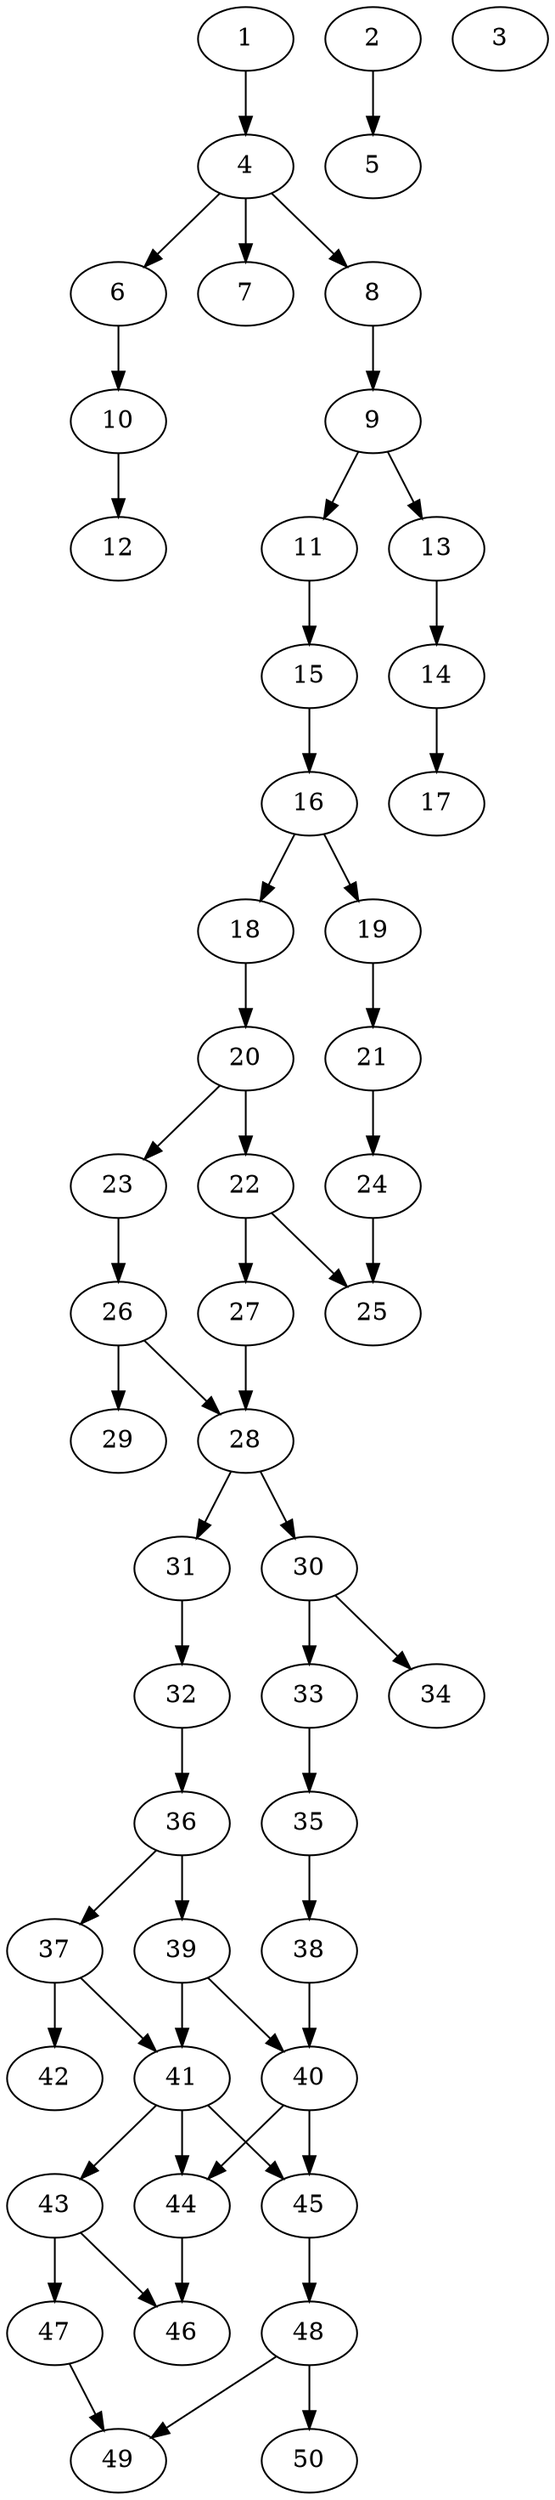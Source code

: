 // DAG automatically generated by daggen at Thu Oct  3 14:07:58 2019
// ./daggen --dot -n 50 --ccr 0.3 --fat 0.3 --regular 0.7 --density 0.5 --mindata 5242880 --maxdata 52428800 
digraph G {
  1 [size="140721493", alpha="0.14", expect_size="42216448"] 
  1 -> 4 [size ="42216448"]
  2 [size="168263680", alpha="0.09", expect_size="50479104"] 
  2 -> 5 [size ="50479104"]
  3 [size="133461333", alpha="0.12", expect_size="40038400"] 
  4 [size="28474027", alpha="0.09", expect_size="8542208"] 
  4 -> 6 [size ="8542208"]
  4 -> 7 [size ="8542208"]
  4 -> 8 [size ="8542208"]
  5 [size="70321493", alpha="0.09", expect_size="21096448"] 
  6 [size="49619627", alpha="0.15", expect_size="14885888"] 
  6 -> 10 [size ="14885888"]
  7 [size="126948693", alpha="0.08", expect_size="38084608"] 
  8 [size="88381440", alpha="0.14", expect_size="26514432"] 
  8 -> 9 [size ="26514432"]
  9 [size="38171307", alpha="0.14", expect_size="11451392"] 
  9 -> 11 [size ="11451392"]
  9 -> 13 [size ="11451392"]
  10 [size="150408533", alpha="0.13", expect_size="45122560"] 
  10 -> 12 [size ="45122560"]
  11 [size="55715840", alpha="0.10", expect_size="16714752"] 
  11 -> 15 [size ="16714752"]
  12 [size="165690027", alpha="0.16", expect_size="49707008"] 
  13 [size="80052907", alpha="0.09", expect_size="24015872"] 
  13 -> 14 [size ="24015872"]
  14 [size="18561707", alpha="0.04", expect_size="5568512"] 
  14 -> 17 [size ="5568512"]
  15 [size="85913600", alpha="0.09", expect_size="25774080"] 
  15 -> 16 [size ="25774080"]
  16 [size="155658240", alpha="0.16", expect_size="46697472"] 
  16 -> 18 [size ="46697472"]
  16 -> 19 [size ="46697472"]
  17 [size="114913280", alpha="0.06", expect_size="34473984"] 
  18 [size="22743040", alpha="0.16", expect_size="6822912"] 
  18 -> 20 [size ="6822912"]
  19 [size="131860480", alpha="0.11", expect_size="39558144"] 
  19 -> 21 [size ="39558144"]
  20 [size="83244373", alpha="0.17", expect_size="24973312"] 
  20 -> 22 [size ="24973312"]
  20 -> 23 [size ="24973312"]
  21 [size="30784853", alpha="0.19", expect_size="9235456"] 
  21 -> 24 [size ="9235456"]
  22 [size="107059200", alpha="0.19", expect_size="32117760"] 
  22 -> 25 [size ="32117760"]
  22 -> 27 [size ="32117760"]
  23 [size="75229867", alpha="0.14", expect_size="22568960"] 
  23 -> 26 [size ="22568960"]
  24 [size="143889067", alpha="0.11", expect_size="43166720"] 
  24 -> 25 [size ="43166720"]
  25 [size="171936427", alpha="0.15", expect_size="51580928"] 
  26 [size="87381333", alpha="0.02", expect_size="26214400"] 
  26 -> 28 [size ="26214400"]
  26 -> 29 [size ="26214400"]
  27 [size="54630400", alpha="0.03", expect_size="16389120"] 
  27 -> 28 [size ="16389120"]
  28 [size="98150400", alpha="0.14", expect_size="29445120"] 
  28 -> 30 [size ="29445120"]
  28 -> 31 [size ="29445120"]
  29 [size="67990187", alpha="0.07", expect_size="20397056"] 
  30 [size="158303573", alpha="0.17", expect_size="47491072"] 
  30 -> 33 [size ="47491072"]
  30 -> 34 [size ="47491072"]
  31 [size="136195413", alpha="0.12", expect_size="40858624"] 
  31 -> 32 [size ="40858624"]
  32 [size="124914347", alpha="0.05", expect_size="37474304"] 
  32 -> 36 [size ="37474304"]
  33 [size="117968213", alpha="0.07", expect_size="35390464"] 
  33 -> 35 [size ="35390464"]
  34 [size="74052267", alpha="0.09", expect_size="22215680"] 
  35 [size="161457493", alpha="0.19", expect_size="48437248"] 
  35 -> 38 [size ="48437248"]
  36 [size="118456320", alpha="0.07", expect_size="35536896"] 
  36 -> 37 [size ="35536896"]
  36 -> 39 [size ="35536896"]
  37 [size="134481920", alpha="0.08", expect_size="40344576"] 
  37 -> 41 [size ="40344576"]
  37 -> 42 [size ="40344576"]
  38 [size="161720320", alpha="0.09", expect_size="48516096"] 
  38 -> 40 [size ="48516096"]
  39 [size="113793707", alpha="0.05", expect_size="34138112"] 
  39 -> 40 [size ="34138112"]
  39 -> 41 [size ="34138112"]
  40 [size="168683520", alpha="0.09", expect_size="50605056"] 
  40 -> 44 [size ="50605056"]
  40 -> 45 [size ="50605056"]
  41 [size="144752640", alpha="0.14", expect_size="43425792"] 
  41 -> 43 [size ="43425792"]
  41 -> 44 [size ="43425792"]
  41 -> 45 [size ="43425792"]
  42 [size="80240640", alpha="0.12", expect_size="24072192"] 
  43 [size="123357867", alpha="0.16", expect_size="37007360"] 
  43 -> 46 [size ="37007360"]
  43 -> 47 [size ="37007360"]
  44 [size="22114987", alpha="0.16", expect_size="6634496"] 
  44 -> 46 [size ="6634496"]
  45 [size="92173653", alpha="0.17", expect_size="27652096"] 
  45 -> 48 [size ="27652096"]
  46 [size="87394987", alpha="0.06", expect_size="26218496"] 
  47 [size="145971200", alpha="0.19", expect_size="43791360"] 
  47 -> 49 [size ="43791360"]
  48 [size="50763093", alpha="0.04", expect_size="15228928"] 
  48 -> 49 [size ="15228928"]
  48 -> 50 [size ="15228928"]
  49 [size="121613653", alpha="0.14", expect_size="36484096"] 
  50 [size="158337707", alpha="0.02", expect_size="47501312"] 
}
